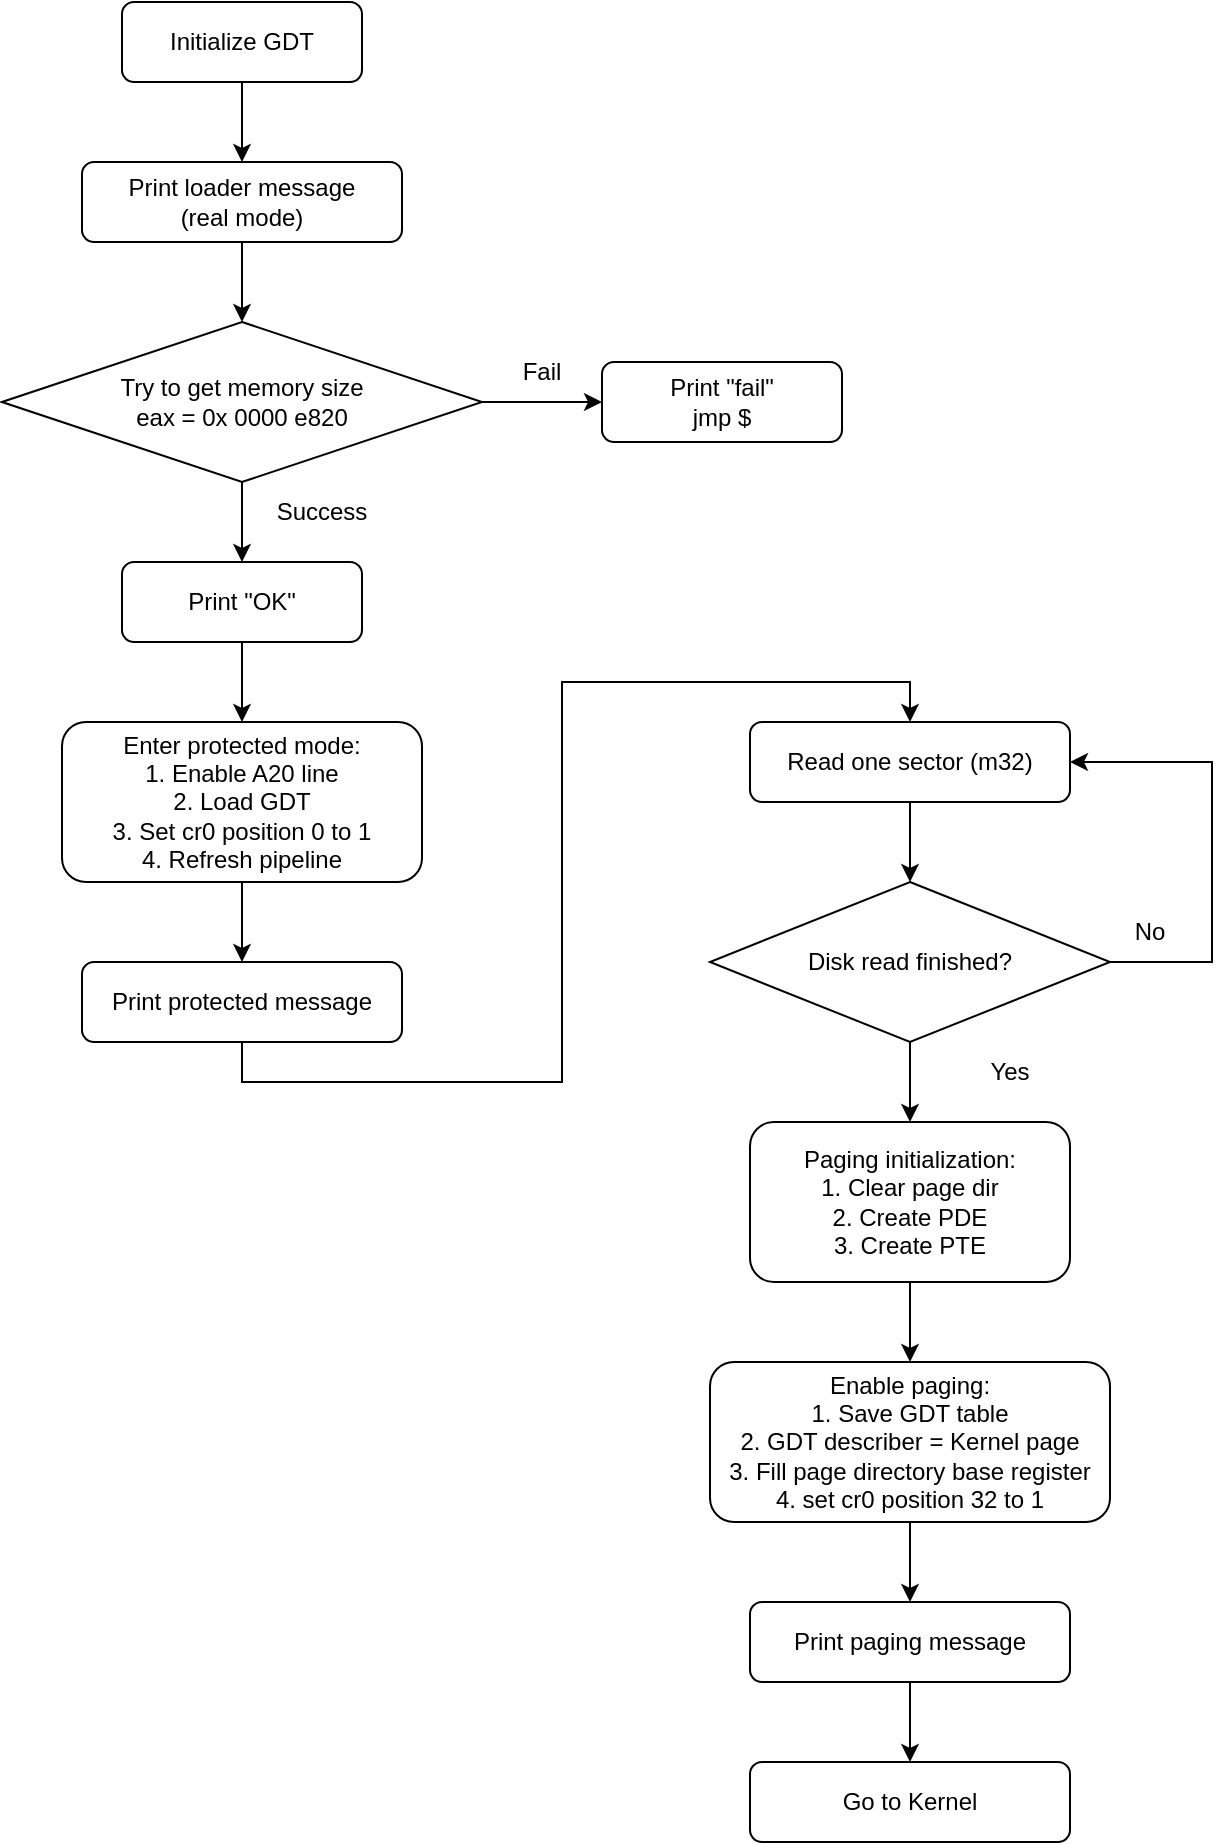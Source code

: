<mxfile version="24.5.3" type="device">
  <diagram id="C5RBs43oDa-KdzZeNtuy" name="Page-1">
    <mxGraphModel dx="792" dy="934" grid="1" gridSize="10" guides="1" tooltips="1" connect="1" arrows="1" fold="1" page="1" pageScale="1" pageWidth="827" pageHeight="1169" math="0" shadow="0">
      <root>
        <mxCell id="WIyWlLk6GJQsqaUBKTNV-0" />
        <mxCell id="WIyWlLk6GJQsqaUBKTNV-1" parent="WIyWlLk6GJQsqaUBKTNV-0" />
        <mxCell id="bJyNlXTk-tN8i6MqbVay-1" style="edgeStyle=orthogonalEdgeStyle;rounded=0;orthogonalLoop=1;jettySize=auto;html=1;exitX=0.5;exitY=1;exitDx=0;exitDy=0;entryX=0.5;entryY=0;entryDx=0;entryDy=0;" edge="1" parent="WIyWlLk6GJQsqaUBKTNV-1" source="WIyWlLk6GJQsqaUBKTNV-3" target="WIyWlLk6GJQsqaUBKTNV-11">
          <mxGeometry relative="1" as="geometry" />
        </mxCell>
        <mxCell id="WIyWlLk6GJQsqaUBKTNV-3" value="Initialize GDT" style="rounded=1;whiteSpace=wrap;html=1;fontSize=12;glass=0;strokeWidth=1;shadow=0;" parent="WIyWlLk6GJQsqaUBKTNV-1" vertex="1">
          <mxGeometry x="120" y="40" width="120" height="40" as="geometry" />
        </mxCell>
        <mxCell id="bJyNlXTk-tN8i6MqbVay-3" style="edgeStyle=orthogonalEdgeStyle;rounded=0;orthogonalLoop=1;jettySize=auto;html=1;exitX=0.5;exitY=1;exitDx=0;exitDy=0;entryX=0.5;entryY=0;entryDx=0;entryDy=0;" edge="1" parent="WIyWlLk6GJQsqaUBKTNV-1" source="WIyWlLk6GJQsqaUBKTNV-11">
          <mxGeometry relative="1" as="geometry">
            <mxPoint x="180.0" y="200" as="targetPoint" />
          </mxGeometry>
        </mxCell>
        <mxCell id="WIyWlLk6GJQsqaUBKTNV-11" value="Print loader message&lt;div&gt;(real mode)&lt;/div&gt;" style="rounded=1;whiteSpace=wrap;html=1;fontSize=12;glass=0;strokeWidth=1;shadow=0;" parent="WIyWlLk6GJQsqaUBKTNV-1" vertex="1">
          <mxGeometry x="100" y="120" width="160" height="40" as="geometry" />
        </mxCell>
        <mxCell id="bJyNlXTk-tN8i6MqbVay-8" style="edgeStyle=orthogonalEdgeStyle;rounded=0;orthogonalLoop=1;jettySize=auto;html=1;entryX=0;entryY=0.5;entryDx=0;entryDy=0;" edge="1" parent="WIyWlLk6GJQsqaUBKTNV-1" source="bJyNlXTk-tN8i6MqbVay-6" target="bJyNlXTk-tN8i6MqbVay-7">
          <mxGeometry relative="1" as="geometry" />
        </mxCell>
        <mxCell id="bJyNlXTk-tN8i6MqbVay-10" style="edgeStyle=orthogonalEdgeStyle;rounded=0;orthogonalLoop=1;jettySize=auto;html=1;entryX=0.5;entryY=0;entryDx=0;entryDy=0;" edge="1" parent="WIyWlLk6GJQsqaUBKTNV-1" source="bJyNlXTk-tN8i6MqbVay-6" target="bJyNlXTk-tN8i6MqbVay-9">
          <mxGeometry relative="1" as="geometry" />
        </mxCell>
        <mxCell id="bJyNlXTk-tN8i6MqbVay-6" value="Try to get memory size&lt;div&gt;eax = 0x 0000 e820&lt;/div&gt;" style="rhombus;whiteSpace=wrap;html=1;" vertex="1" parent="WIyWlLk6GJQsqaUBKTNV-1">
          <mxGeometry x="60" y="200" width="240" height="80" as="geometry" />
        </mxCell>
        <mxCell id="bJyNlXTk-tN8i6MqbVay-7" value="Print &quot;fail&quot;&lt;div&gt;jmp $&lt;/div&gt;" style="rounded=1;whiteSpace=wrap;html=1;" vertex="1" parent="WIyWlLk6GJQsqaUBKTNV-1">
          <mxGeometry x="360" y="220" width="120" height="40" as="geometry" />
        </mxCell>
        <mxCell id="bJyNlXTk-tN8i6MqbVay-15" style="edgeStyle=orthogonalEdgeStyle;rounded=0;orthogonalLoop=1;jettySize=auto;html=1;exitX=0.5;exitY=1;exitDx=0;exitDy=0;entryX=0.5;entryY=0;entryDx=0;entryDy=0;" edge="1" parent="WIyWlLk6GJQsqaUBKTNV-1" source="bJyNlXTk-tN8i6MqbVay-9" target="bJyNlXTk-tN8i6MqbVay-13">
          <mxGeometry relative="1" as="geometry" />
        </mxCell>
        <mxCell id="bJyNlXTk-tN8i6MqbVay-9" value="Print &quot;OK&quot;" style="rounded=1;whiteSpace=wrap;html=1;" vertex="1" parent="WIyWlLk6GJQsqaUBKTNV-1">
          <mxGeometry x="120" y="320" width="120" height="40" as="geometry" />
        </mxCell>
        <mxCell id="bJyNlXTk-tN8i6MqbVay-11" value="Fail" style="text;html=1;align=center;verticalAlign=middle;whiteSpace=wrap;rounded=0;" vertex="1" parent="WIyWlLk6GJQsqaUBKTNV-1">
          <mxGeometry x="300" y="210" width="60" height="30" as="geometry" />
        </mxCell>
        <mxCell id="bJyNlXTk-tN8i6MqbVay-12" value="Success" style="text;html=1;align=center;verticalAlign=middle;whiteSpace=wrap;rounded=0;" vertex="1" parent="WIyWlLk6GJQsqaUBKTNV-1">
          <mxGeometry x="190" y="280" width="60" height="30" as="geometry" />
        </mxCell>
        <mxCell id="bJyNlXTk-tN8i6MqbVay-19" style="edgeStyle=orthogonalEdgeStyle;rounded=0;orthogonalLoop=1;jettySize=auto;html=1;exitX=0.5;exitY=1;exitDx=0;exitDy=0;entryX=0.5;entryY=0;entryDx=0;entryDy=0;" edge="1" parent="WIyWlLk6GJQsqaUBKTNV-1" source="bJyNlXTk-tN8i6MqbVay-13" target="bJyNlXTk-tN8i6MqbVay-16">
          <mxGeometry relative="1" as="geometry" />
        </mxCell>
        <mxCell id="bJyNlXTk-tN8i6MqbVay-13" value="Enter protected mode:&lt;div&gt;1. Enable A20 line&lt;/div&gt;&lt;div&gt;2. Load GDT&lt;/div&gt;&lt;div&gt;3. Set cr0 position 0 to 1&lt;/div&gt;&lt;div&gt;4. Refresh pipeline&lt;/div&gt;" style="rounded=1;whiteSpace=wrap;html=1;" vertex="1" parent="WIyWlLk6GJQsqaUBKTNV-1">
          <mxGeometry x="90" y="400" width="180" height="80" as="geometry" />
        </mxCell>
        <mxCell id="bJyNlXTk-tN8i6MqbVay-28" style="edgeStyle=orthogonalEdgeStyle;rounded=0;orthogonalLoop=1;jettySize=auto;html=1;exitX=0.5;exitY=1;exitDx=0;exitDy=0;entryX=0.5;entryY=0;entryDx=0;entryDy=0;" edge="1" parent="WIyWlLk6GJQsqaUBKTNV-1" source="bJyNlXTk-tN8i6MqbVay-16" target="bJyNlXTk-tN8i6MqbVay-27">
          <mxGeometry relative="1" as="geometry">
            <Array as="points">
              <mxPoint x="180" y="580" />
              <mxPoint x="340" y="580" />
              <mxPoint x="340" y="380" />
              <mxPoint x="514" y="380" />
            </Array>
          </mxGeometry>
        </mxCell>
        <mxCell id="bJyNlXTk-tN8i6MqbVay-16" value="Print protected message" style="rounded=1;whiteSpace=wrap;html=1;" vertex="1" parent="WIyWlLk6GJQsqaUBKTNV-1">
          <mxGeometry x="100" y="520" width="160" height="40" as="geometry" />
        </mxCell>
        <mxCell id="bJyNlXTk-tN8i6MqbVay-30" style="edgeStyle=orthogonalEdgeStyle;rounded=0;orthogonalLoop=1;jettySize=auto;html=1;exitX=0.5;exitY=1;exitDx=0;exitDy=0;entryX=0.5;entryY=0;entryDx=0;entryDy=0;" edge="1" parent="WIyWlLk6GJQsqaUBKTNV-1" source="bJyNlXTk-tN8i6MqbVay-27" target="bJyNlXTk-tN8i6MqbVay-29">
          <mxGeometry relative="1" as="geometry" />
        </mxCell>
        <mxCell id="bJyNlXTk-tN8i6MqbVay-27" value="Read one sector (m32)" style="rounded=1;whiteSpace=wrap;html=1;" vertex="1" parent="WIyWlLk6GJQsqaUBKTNV-1">
          <mxGeometry x="434" y="400" width="160" height="40" as="geometry" />
        </mxCell>
        <mxCell id="bJyNlXTk-tN8i6MqbVay-31" style="edgeStyle=orthogonalEdgeStyle;rounded=0;orthogonalLoop=1;jettySize=auto;html=1;exitX=1;exitY=0.5;exitDx=0;exitDy=0;" edge="1" parent="WIyWlLk6GJQsqaUBKTNV-1" source="bJyNlXTk-tN8i6MqbVay-29">
          <mxGeometry relative="1" as="geometry">
            <mxPoint x="594" y="420" as="targetPoint" />
            <Array as="points">
              <mxPoint x="665" y="520" />
              <mxPoint x="665" y="420" />
              <mxPoint x="594" y="420" />
            </Array>
          </mxGeometry>
        </mxCell>
        <mxCell id="bJyNlXTk-tN8i6MqbVay-35" style="edgeStyle=orthogonalEdgeStyle;rounded=0;orthogonalLoop=1;jettySize=auto;html=1;exitX=0.5;exitY=1;exitDx=0;exitDy=0;entryX=0.5;entryY=0;entryDx=0;entryDy=0;" edge="1" parent="WIyWlLk6GJQsqaUBKTNV-1" source="bJyNlXTk-tN8i6MqbVay-29" target="bJyNlXTk-tN8i6MqbVay-34">
          <mxGeometry relative="1" as="geometry" />
        </mxCell>
        <mxCell id="bJyNlXTk-tN8i6MqbVay-29" value="Disk read finished?" style="rhombus;whiteSpace=wrap;html=1;" vertex="1" parent="WIyWlLk6GJQsqaUBKTNV-1">
          <mxGeometry x="414" y="480" width="200" height="80" as="geometry" />
        </mxCell>
        <mxCell id="bJyNlXTk-tN8i6MqbVay-32" value="No" style="text;html=1;align=center;verticalAlign=middle;whiteSpace=wrap;rounded=0;" vertex="1" parent="WIyWlLk6GJQsqaUBKTNV-1">
          <mxGeometry x="604" y="490" width="60" height="30" as="geometry" />
        </mxCell>
        <mxCell id="bJyNlXTk-tN8i6MqbVay-33" value="Yes" style="text;html=1;align=center;verticalAlign=middle;whiteSpace=wrap;rounded=0;" vertex="1" parent="WIyWlLk6GJQsqaUBKTNV-1">
          <mxGeometry x="534" y="560" width="60" height="30" as="geometry" />
        </mxCell>
        <mxCell id="bJyNlXTk-tN8i6MqbVay-39" style="edgeStyle=orthogonalEdgeStyle;rounded=0;orthogonalLoop=1;jettySize=auto;html=1;entryX=0.5;entryY=0;entryDx=0;entryDy=0;" edge="1" parent="WIyWlLk6GJQsqaUBKTNV-1" source="bJyNlXTk-tN8i6MqbVay-34" target="bJyNlXTk-tN8i6MqbVay-38">
          <mxGeometry relative="1" as="geometry" />
        </mxCell>
        <mxCell id="bJyNlXTk-tN8i6MqbVay-34" value="Paging initialization:&lt;div&gt;1. Clear page dir&lt;/div&gt;&lt;div&gt;2. Create PDE&lt;/div&gt;&lt;div&gt;3. Create PTE&lt;/div&gt;" style="rounded=1;whiteSpace=wrap;html=1;" vertex="1" parent="WIyWlLk6GJQsqaUBKTNV-1">
          <mxGeometry x="434" y="600" width="160" height="80" as="geometry" />
        </mxCell>
        <mxCell id="bJyNlXTk-tN8i6MqbVay-42" style="edgeStyle=orthogonalEdgeStyle;rounded=0;orthogonalLoop=1;jettySize=auto;html=1;entryX=0.5;entryY=0;entryDx=0;entryDy=0;" edge="1" parent="WIyWlLk6GJQsqaUBKTNV-1" source="bJyNlXTk-tN8i6MqbVay-36" target="bJyNlXTk-tN8i6MqbVay-41">
          <mxGeometry relative="1" as="geometry" />
        </mxCell>
        <mxCell id="bJyNlXTk-tN8i6MqbVay-36" value="Print paging message" style="rounded=1;whiteSpace=wrap;html=1;" vertex="1" parent="WIyWlLk6GJQsqaUBKTNV-1">
          <mxGeometry x="434" y="840" width="160" height="40" as="geometry" />
        </mxCell>
        <mxCell id="bJyNlXTk-tN8i6MqbVay-40" style="edgeStyle=orthogonalEdgeStyle;rounded=0;orthogonalLoop=1;jettySize=auto;html=1;entryX=0.5;entryY=0;entryDx=0;entryDy=0;" edge="1" parent="WIyWlLk6GJQsqaUBKTNV-1" source="bJyNlXTk-tN8i6MqbVay-38" target="bJyNlXTk-tN8i6MqbVay-36">
          <mxGeometry relative="1" as="geometry" />
        </mxCell>
        <mxCell id="bJyNlXTk-tN8i6MqbVay-38" value="Enable paging:&lt;div&gt;1. Save GDT table&lt;/div&gt;&lt;div&gt;2. GDT describer = Kernel page&lt;/div&gt;&lt;div&gt;3. Fill page directory base register&lt;/div&gt;&lt;div&gt;4. set cr0 position 32 to 1&lt;/div&gt;" style="rounded=1;whiteSpace=wrap;html=1;" vertex="1" parent="WIyWlLk6GJQsqaUBKTNV-1">
          <mxGeometry x="414" y="720" width="200" height="80" as="geometry" />
        </mxCell>
        <mxCell id="bJyNlXTk-tN8i6MqbVay-41" value="Go to Kernel" style="rounded=1;whiteSpace=wrap;html=1;" vertex="1" parent="WIyWlLk6GJQsqaUBKTNV-1">
          <mxGeometry x="434" y="920" width="160" height="40" as="geometry" />
        </mxCell>
      </root>
    </mxGraphModel>
  </diagram>
</mxfile>
